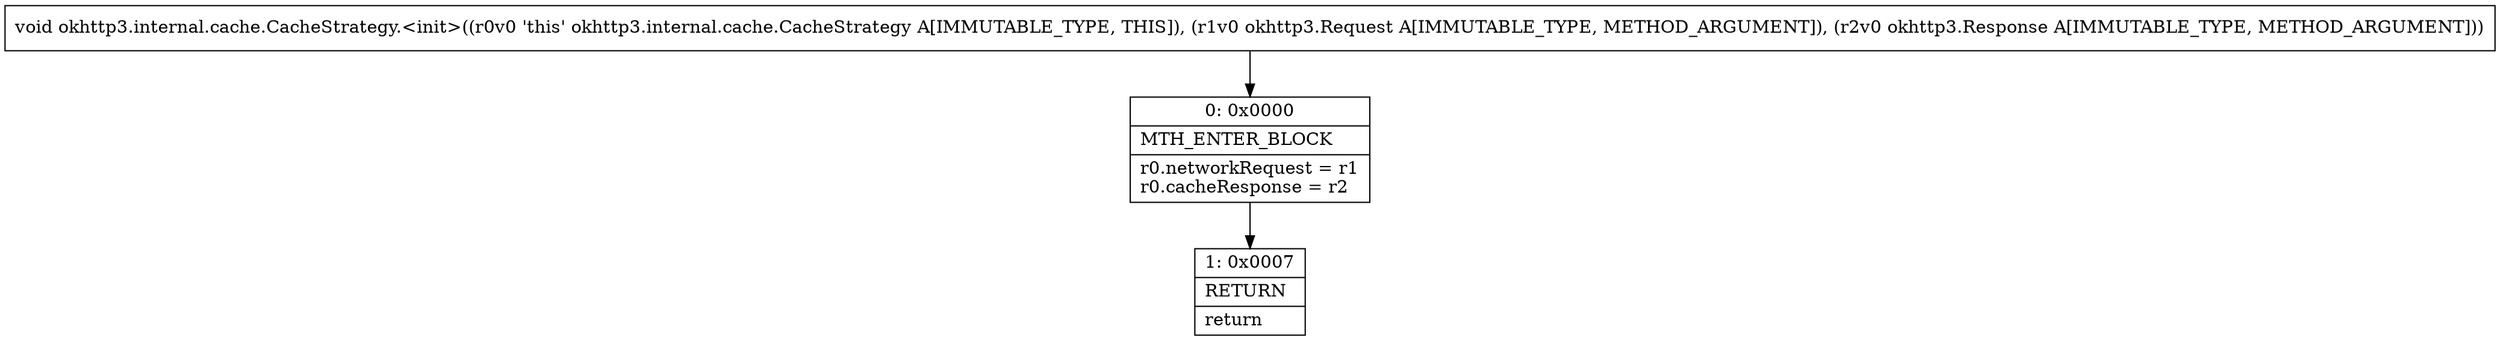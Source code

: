 digraph "CFG forokhttp3.internal.cache.CacheStrategy.\<init\>(Lokhttp3\/Request;Lokhttp3\/Response;)V" {
Node_0 [shape=record,label="{0\:\ 0x0000|MTH_ENTER_BLOCK\l|r0.networkRequest = r1\lr0.cacheResponse = r2\l}"];
Node_1 [shape=record,label="{1\:\ 0x0007|RETURN\l|return\l}"];
MethodNode[shape=record,label="{void okhttp3.internal.cache.CacheStrategy.\<init\>((r0v0 'this' okhttp3.internal.cache.CacheStrategy A[IMMUTABLE_TYPE, THIS]), (r1v0 okhttp3.Request A[IMMUTABLE_TYPE, METHOD_ARGUMENT]), (r2v0 okhttp3.Response A[IMMUTABLE_TYPE, METHOD_ARGUMENT])) }"];
MethodNode -> Node_0;
Node_0 -> Node_1;
}

